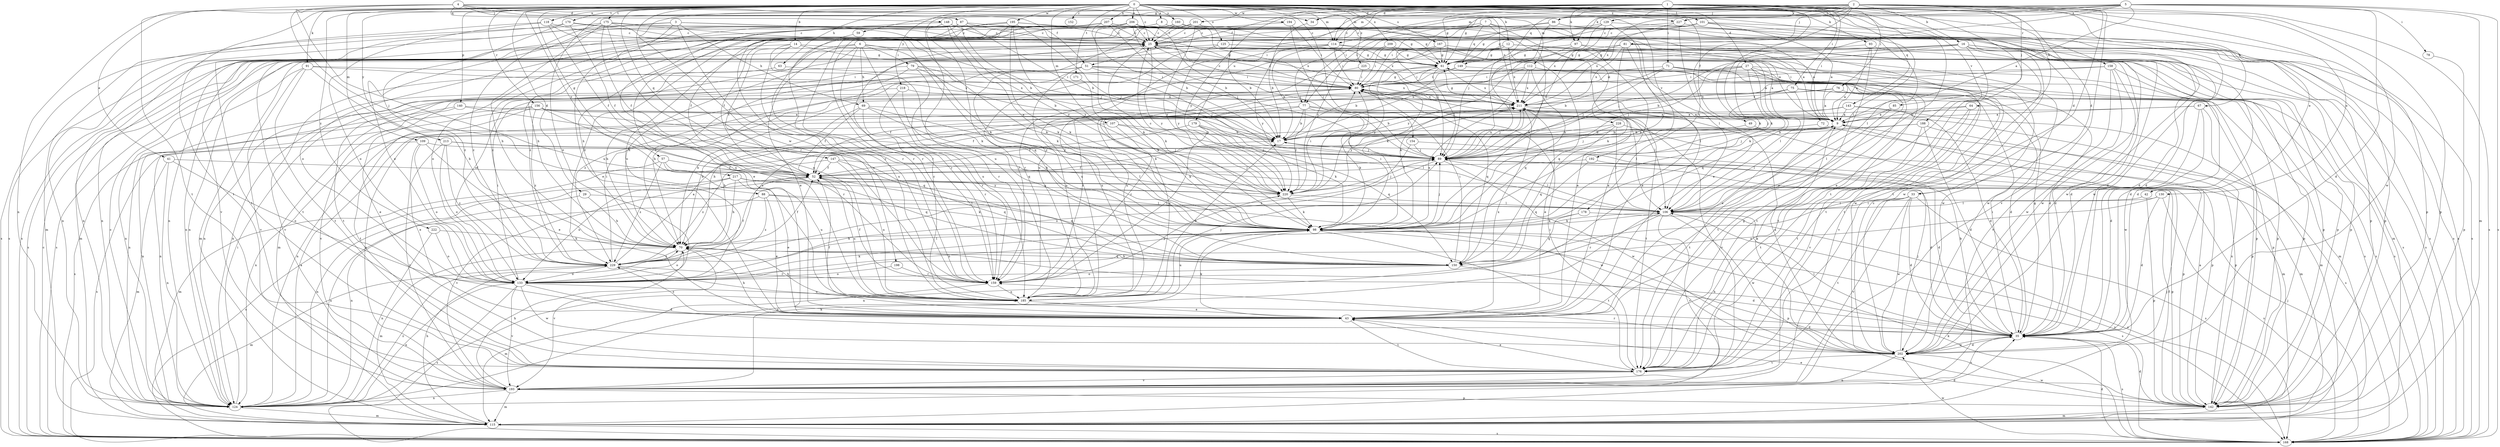 strict digraph  {
0;
1;
2;
3;
4;
5;
6;
7;
8;
9;
12;
14;
16;
17;
25;
27;
29;
33;
34;
35;
41;
42;
43;
49;
51;
52;
57;
59;
61;
63;
64;
67;
69;
70;
71;
72;
75;
76;
77;
78;
79;
80;
81;
85;
86;
87;
88;
89;
91;
93;
97;
98;
101;
106;
107;
109;
112;
114;
115;
118;
124;
125;
129;
130;
133;
140;
142;
143;
147;
148;
149;
150;
152;
154;
156;
158;
159;
160;
167;
168;
170;
171;
175;
176;
178;
179;
185;
188;
192;
193;
194;
195;
198;
201;
202;
206;
207;
209;
211;
213;
217;
218;
220;
222;
225;
227;
228;
229;
0 -> 8  [label=a];
0 -> 12  [label=b];
0 -> 14  [label=b];
0 -> 25  [label=c];
0 -> 27  [label=d];
0 -> 29  [label=d];
0 -> 33  [label=d];
0 -> 41  [label=e];
0 -> 42  [label=e];
0 -> 49  [label=f];
0 -> 57  [label=g];
0 -> 63  [label=h];
0 -> 91  [label=k];
0 -> 93  [label=k];
0 -> 101  [label=l];
0 -> 106  [label=l];
0 -> 107  [label=m];
0 -> 109  [label=m];
0 -> 112  [label=m];
0 -> 114  [label=m];
0 -> 118  [label=n];
0 -> 124  [label=n];
0 -> 125  [label=o];
0 -> 140  [label=p];
0 -> 143  [label=q];
0 -> 147  [label=q];
0 -> 152  [label=r];
0 -> 154  [label=r];
0 -> 156  [label=r];
0 -> 158  [label=r];
0 -> 159  [label=r];
0 -> 160  [label=s];
0 -> 167  [label=s];
0 -> 170  [label=t];
0 -> 171  [label=t];
0 -> 175  [label=t];
0 -> 176  [label=t];
0 -> 188  [label=v];
0 -> 192  [label=v];
0 -> 194  [label=w];
0 -> 195  [label=w];
0 -> 206  [label=x];
0 -> 207  [label=x];
0 -> 209  [label=x];
0 -> 213  [label=y];
0 -> 217  [label=y];
0 -> 218  [label=y];
0 -> 222  [label=z];
0 -> 225  [label=z];
0 -> 227  [label=z];
1 -> 33  [label=d];
1 -> 34  [label=d];
1 -> 51  [label=f];
1 -> 59  [label=g];
1 -> 61  [label=g];
1 -> 64  [label=h];
1 -> 67  [label=h];
1 -> 71  [label=i];
1 -> 72  [label=i];
1 -> 75  [label=i];
1 -> 76  [label=i];
1 -> 77  [label=i];
1 -> 97  [label=k];
1 -> 114  [label=m];
1 -> 142  [label=p];
1 -> 176  [label=t];
1 -> 178  [label=u];
1 -> 198  [label=w];
1 -> 201  [label=w];
1 -> 220  [label=y];
1 -> 227  [label=z];
2 -> 16  [label=b];
2 -> 34  [label=d];
2 -> 61  [label=g];
2 -> 77  [label=i];
2 -> 81  [label=j];
2 -> 85  [label=j];
2 -> 86  [label=j];
2 -> 97  [label=k];
2 -> 98  [label=k];
2 -> 114  [label=m];
2 -> 129  [label=o];
2 -> 130  [label=o];
2 -> 142  [label=p];
2 -> 168  [label=s];
2 -> 176  [label=t];
2 -> 179  [label=u];
2 -> 185  [label=u];
2 -> 193  [label=v];
2 -> 202  [label=w];
2 -> 211  [label=x];
3 -> 17  [label=b];
3 -> 25  [label=c];
3 -> 43  [label=e];
3 -> 69  [label=h];
3 -> 124  [label=n];
3 -> 133  [label=o];
3 -> 159  [label=r];
4 -> 34  [label=d];
4 -> 51  [label=f];
4 -> 87  [label=j];
4 -> 88  [label=j];
4 -> 106  [label=l];
4 -> 148  [label=q];
4 -> 176  [label=t];
4 -> 185  [label=u];
4 -> 211  [label=x];
5 -> 9  [label=a];
5 -> 35  [label=d];
5 -> 77  [label=i];
5 -> 78  [label=i];
5 -> 89  [label=j];
5 -> 98  [label=k];
5 -> 114  [label=m];
5 -> 115  [label=m];
5 -> 133  [label=o];
5 -> 149  [label=q];
5 -> 168  [label=s];
5 -> 227  [label=z];
6 -> 35  [label=d];
6 -> 43  [label=e];
6 -> 69  [label=h];
6 -> 70  [label=h];
6 -> 79  [label=i];
6 -> 98  [label=k];
6 -> 133  [label=o];
6 -> 159  [label=r];
6 -> 185  [label=u];
7 -> 25  [label=c];
7 -> 80  [label=i];
7 -> 89  [label=j];
7 -> 98  [label=k];
7 -> 149  [label=q];
7 -> 168  [label=s];
7 -> 228  [label=z];
8 -> 25  [label=c];
8 -> 35  [label=d];
8 -> 61  [label=g];
8 -> 124  [label=n];
8 -> 229  [label=z];
9 -> 17  [label=b];
9 -> 70  [label=h];
9 -> 106  [label=l];
9 -> 168  [label=s];
9 -> 176  [label=t];
12 -> 9  [label=a];
12 -> 43  [label=e];
12 -> 61  [label=g];
12 -> 70  [label=h];
12 -> 115  [label=m];
12 -> 124  [label=n];
12 -> 202  [label=w];
12 -> 211  [label=x];
14 -> 9  [label=a];
14 -> 52  [label=f];
14 -> 61  [label=g];
14 -> 98  [label=k];
14 -> 168  [label=s];
14 -> 185  [label=u];
16 -> 35  [label=d];
16 -> 43  [label=e];
16 -> 61  [label=g];
16 -> 89  [label=j];
16 -> 98  [label=k];
16 -> 168  [label=s];
16 -> 176  [label=t];
16 -> 202  [label=w];
16 -> 220  [label=y];
17 -> 89  [label=j];
25 -> 61  [label=g];
25 -> 80  [label=i];
25 -> 98  [label=k];
25 -> 115  [label=m];
25 -> 142  [label=p];
25 -> 176  [label=t];
25 -> 202  [label=w];
25 -> 220  [label=y];
27 -> 80  [label=i];
27 -> 89  [label=j];
27 -> 106  [label=l];
27 -> 150  [label=q];
27 -> 168  [label=s];
27 -> 176  [label=t];
27 -> 193  [label=v];
27 -> 229  [label=z];
29 -> 70  [label=h];
29 -> 106  [label=l];
29 -> 124  [label=n];
33 -> 35  [label=d];
33 -> 106  [label=l];
33 -> 124  [label=n];
33 -> 168  [label=s];
33 -> 176  [label=t];
33 -> 193  [label=v];
33 -> 202  [label=w];
34 -> 17  [label=b];
35 -> 17  [label=b];
35 -> 61  [label=g];
35 -> 70  [label=h];
35 -> 80  [label=i];
35 -> 106  [label=l];
35 -> 168  [label=s];
35 -> 193  [label=v];
35 -> 202  [label=w];
41 -> 52  [label=f];
41 -> 115  [label=m];
41 -> 124  [label=n];
41 -> 133  [label=o];
42 -> 106  [label=l];
42 -> 142  [label=p];
43 -> 35  [label=d];
43 -> 52  [label=f];
43 -> 70  [label=h];
43 -> 98  [label=k];
43 -> 176  [label=t];
43 -> 211  [label=x];
43 -> 229  [label=z];
49 -> 17  [label=b];
49 -> 142  [label=p];
51 -> 70  [label=h];
51 -> 80  [label=i];
51 -> 89  [label=j];
51 -> 106  [label=l];
51 -> 115  [label=m];
51 -> 124  [label=n];
51 -> 185  [label=u];
51 -> 211  [label=x];
52 -> 17  [label=b];
52 -> 89  [label=j];
52 -> 124  [label=n];
52 -> 150  [label=q];
52 -> 185  [label=u];
52 -> 193  [label=v];
52 -> 220  [label=y];
57 -> 52  [label=f];
57 -> 115  [label=m];
57 -> 150  [label=q];
57 -> 185  [label=u];
57 -> 229  [label=z];
59 -> 159  [label=r];
61 -> 80  [label=i];
61 -> 89  [label=j];
61 -> 185  [label=u];
61 -> 211  [label=x];
61 -> 220  [label=y];
63 -> 80  [label=i];
63 -> 193  [label=v];
64 -> 9  [label=a];
64 -> 176  [label=t];
64 -> 193  [label=v];
64 -> 229  [label=z];
67 -> 9  [label=a];
67 -> 35  [label=d];
67 -> 142  [label=p];
67 -> 159  [label=r];
67 -> 202  [label=w];
69 -> 9  [label=a];
69 -> 52  [label=f];
69 -> 70  [label=h];
69 -> 98  [label=k];
69 -> 159  [label=r];
69 -> 220  [label=y];
70 -> 52  [label=f];
70 -> 115  [label=m];
70 -> 133  [label=o];
70 -> 150  [label=q];
70 -> 193  [label=v];
70 -> 229  [label=z];
71 -> 9  [label=a];
71 -> 17  [label=b];
71 -> 35  [label=d];
71 -> 80  [label=i];
71 -> 89  [label=j];
71 -> 168  [label=s];
72 -> 17  [label=b];
72 -> 142  [label=p];
75 -> 35  [label=d];
75 -> 43  [label=e];
75 -> 70  [label=h];
75 -> 89  [label=j];
75 -> 115  [label=m];
75 -> 142  [label=p];
75 -> 211  [label=x];
76 -> 9  [label=a];
76 -> 52  [label=f];
76 -> 176  [label=t];
76 -> 211  [label=x];
77 -> 9  [label=a];
77 -> 17  [label=b];
77 -> 52  [label=f];
77 -> 98  [label=k];
77 -> 185  [label=u];
77 -> 193  [label=v];
77 -> 220  [label=y];
78 -> 142  [label=p];
79 -> 17  [label=b];
79 -> 70  [label=h];
79 -> 80  [label=i];
79 -> 159  [label=r];
79 -> 176  [label=t];
79 -> 211  [label=x];
80 -> 25  [label=c];
80 -> 61  [label=g];
80 -> 106  [label=l];
80 -> 150  [label=q];
80 -> 159  [label=r];
80 -> 193  [label=v];
80 -> 211  [label=x];
81 -> 17  [label=b];
81 -> 43  [label=e];
81 -> 61  [label=g];
81 -> 98  [label=k];
81 -> 115  [label=m];
81 -> 176  [label=t];
81 -> 211  [label=x];
85 -> 9  [label=a];
85 -> 106  [label=l];
86 -> 25  [label=c];
86 -> 61  [label=g];
86 -> 89  [label=j];
86 -> 168  [label=s];
86 -> 202  [label=w];
87 -> 17  [label=b];
87 -> 25  [label=c];
87 -> 89  [label=j];
87 -> 133  [label=o];
87 -> 159  [label=r];
87 -> 168  [label=s];
87 -> 211  [label=x];
88 -> 43  [label=e];
88 -> 98  [label=k];
88 -> 106  [label=l];
88 -> 124  [label=n];
88 -> 229  [label=z];
89 -> 52  [label=f];
89 -> 106  [label=l];
89 -> 133  [label=o];
89 -> 202  [label=w];
89 -> 211  [label=x];
91 -> 70  [label=h];
91 -> 80  [label=i];
91 -> 124  [label=n];
91 -> 176  [label=t];
91 -> 193  [label=v];
91 -> 211  [label=x];
93 -> 9  [label=a];
93 -> 43  [label=e];
93 -> 61  [label=g];
93 -> 168  [label=s];
97 -> 43  [label=e];
97 -> 61  [label=g];
97 -> 89  [label=j];
97 -> 142  [label=p];
98 -> 70  [label=h];
98 -> 80  [label=i];
98 -> 89  [label=j];
98 -> 133  [label=o];
98 -> 142  [label=p];
98 -> 168  [label=s];
98 -> 176  [label=t];
98 -> 185  [label=u];
98 -> 211  [label=x];
101 -> 9  [label=a];
101 -> 25  [label=c];
101 -> 52  [label=f];
101 -> 61  [label=g];
101 -> 106  [label=l];
101 -> 168  [label=s];
106 -> 98  [label=k];
106 -> 124  [label=n];
106 -> 159  [label=r];
106 -> 168  [label=s];
106 -> 193  [label=v];
106 -> 202  [label=w];
107 -> 17  [label=b];
107 -> 98  [label=k];
107 -> 106  [label=l];
107 -> 124  [label=n];
109 -> 43  [label=e];
109 -> 89  [label=j];
109 -> 133  [label=o];
109 -> 168  [label=s];
109 -> 193  [label=v];
112 -> 80  [label=i];
112 -> 98  [label=k];
112 -> 142  [label=p];
112 -> 150  [label=q];
112 -> 168  [label=s];
112 -> 185  [label=u];
112 -> 211  [label=x];
114 -> 17  [label=b];
114 -> 61  [label=g];
114 -> 80  [label=i];
114 -> 142  [label=p];
114 -> 159  [label=r];
114 -> 185  [label=u];
114 -> 220  [label=y];
115 -> 35  [label=d];
115 -> 70  [label=h];
115 -> 89  [label=j];
115 -> 168  [label=s];
118 -> 25  [label=c];
118 -> 52  [label=f];
118 -> 98  [label=k];
118 -> 124  [label=n];
118 -> 133  [label=o];
124 -> 9  [label=a];
124 -> 25  [label=c];
124 -> 80  [label=i];
124 -> 115  [label=m];
124 -> 229  [label=z];
125 -> 61  [label=g];
125 -> 168  [label=s];
125 -> 220  [label=y];
129 -> 25  [label=c];
129 -> 89  [label=j];
129 -> 98  [label=k];
129 -> 202  [label=w];
129 -> 211  [label=x];
129 -> 220  [label=y];
130 -> 35  [label=d];
130 -> 106  [label=l];
130 -> 133  [label=o];
130 -> 168  [label=s];
133 -> 35  [label=d];
133 -> 80  [label=i];
133 -> 98  [label=k];
133 -> 124  [label=n];
133 -> 168  [label=s];
133 -> 185  [label=u];
133 -> 193  [label=v];
133 -> 202  [label=w];
140 -> 9  [label=a];
140 -> 43  [label=e];
140 -> 124  [label=n];
140 -> 150  [label=q];
142 -> 9  [label=a];
142 -> 35  [label=d];
142 -> 43  [label=e];
142 -> 52  [label=f];
142 -> 115  [label=m];
142 -> 202  [label=w];
142 -> 211  [label=x];
143 -> 9  [label=a];
143 -> 35  [label=d];
143 -> 70  [label=h];
143 -> 115  [label=m];
143 -> 124  [label=n];
147 -> 35  [label=d];
147 -> 52  [label=f];
147 -> 150  [label=q];
147 -> 185  [label=u];
147 -> 229  [label=z];
148 -> 25  [label=c];
148 -> 98  [label=k];
148 -> 150  [label=q];
148 -> 185  [label=u];
148 -> 220  [label=y];
149 -> 17  [label=b];
149 -> 80  [label=i];
149 -> 176  [label=t];
150 -> 35  [label=d];
150 -> 70  [label=h];
150 -> 80  [label=i];
150 -> 133  [label=o];
154 -> 89  [label=j];
154 -> 142  [label=p];
154 -> 229  [label=z];
156 -> 9  [label=a];
156 -> 106  [label=l];
156 -> 124  [label=n];
156 -> 159  [label=r];
156 -> 168  [label=s];
156 -> 176  [label=t];
156 -> 220  [label=y];
156 -> 229  [label=z];
158 -> 17  [label=b];
158 -> 35  [label=d];
158 -> 80  [label=i];
158 -> 142  [label=p];
158 -> 193  [label=v];
158 -> 202  [label=w];
159 -> 52  [label=f];
159 -> 115  [label=m];
159 -> 185  [label=u];
159 -> 220  [label=y];
160 -> 25  [label=c];
160 -> 70  [label=h];
160 -> 80  [label=i];
160 -> 142  [label=p];
160 -> 168  [label=s];
160 -> 185  [label=u];
160 -> 202  [label=w];
167 -> 35  [label=d];
167 -> 61  [label=g];
167 -> 98  [label=k];
167 -> 124  [label=n];
167 -> 150  [label=q];
168 -> 25  [label=c];
168 -> 35  [label=d];
168 -> 89  [label=j];
168 -> 98  [label=k];
168 -> 202  [label=w];
170 -> 9  [label=a];
170 -> 25  [label=c];
170 -> 52  [label=f];
170 -> 115  [label=m];
170 -> 229  [label=z];
171 -> 98  [label=k];
175 -> 9  [label=a];
175 -> 25  [label=c];
175 -> 52  [label=f];
175 -> 70  [label=h];
175 -> 98  [label=k];
175 -> 168  [label=s];
175 -> 185  [label=u];
175 -> 229  [label=z];
176 -> 43  [label=e];
176 -> 61  [label=g];
176 -> 80  [label=i];
176 -> 193  [label=v];
178 -> 98  [label=k];
178 -> 150  [label=q];
178 -> 168  [label=s];
179 -> 17  [label=b];
179 -> 52  [label=f];
179 -> 98  [label=k];
179 -> 150  [label=q];
179 -> 159  [label=r];
185 -> 17  [label=b];
185 -> 25  [label=c];
185 -> 43  [label=e];
185 -> 70  [label=h];
185 -> 89  [label=j];
188 -> 17  [label=b];
188 -> 35  [label=d];
188 -> 89  [label=j];
188 -> 115  [label=m];
188 -> 176  [label=t];
192 -> 35  [label=d];
192 -> 52  [label=f];
192 -> 150  [label=q];
193 -> 70  [label=h];
193 -> 98  [label=k];
193 -> 115  [label=m];
193 -> 124  [label=n];
193 -> 142  [label=p];
193 -> 211  [label=x];
194 -> 25  [label=c];
194 -> 80  [label=i];
194 -> 89  [label=j];
195 -> 25  [label=c];
195 -> 70  [label=h];
195 -> 89  [label=j];
195 -> 98  [label=k];
195 -> 133  [label=o];
195 -> 159  [label=r];
195 -> 185  [label=u];
195 -> 211  [label=x];
195 -> 220  [label=y];
198 -> 133  [label=o];
198 -> 159  [label=r];
201 -> 17  [label=b];
201 -> 25  [label=c];
201 -> 133  [label=o];
201 -> 168  [label=s];
201 -> 220  [label=y];
201 -> 229  [label=z];
202 -> 9  [label=a];
202 -> 25  [label=c];
202 -> 35  [label=d];
202 -> 89  [label=j];
202 -> 124  [label=n];
202 -> 159  [label=r];
202 -> 176  [label=t];
202 -> 211  [label=x];
206 -> 17  [label=b];
206 -> 25  [label=c];
206 -> 35  [label=d];
206 -> 89  [label=j];
206 -> 98  [label=k];
206 -> 106  [label=l];
206 -> 124  [label=n];
206 -> 159  [label=r];
206 -> 193  [label=v];
207 -> 9  [label=a];
207 -> 17  [label=b];
207 -> 25  [label=c];
207 -> 35  [label=d];
207 -> 43  [label=e];
207 -> 52  [label=f];
207 -> 61  [label=g];
207 -> 89  [label=j];
207 -> 176  [label=t];
207 -> 229  [label=z];
209 -> 61  [label=g];
209 -> 80  [label=i];
209 -> 159  [label=r];
209 -> 202  [label=w];
211 -> 9  [label=a];
211 -> 17  [label=b];
211 -> 43  [label=e];
211 -> 61  [label=g];
211 -> 80  [label=i];
211 -> 89  [label=j];
211 -> 176  [label=t];
211 -> 220  [label=y];
213 -> 43  [label=e];
213 -> 89  [label=j];
213 -> 106  [label=l];
213 -> 133  [label=o];
213 -> 229  [label=z];
217 -> 43  [label=e];
217 -> 70  [label=h];
217 -> 133  [label=o];
217 -> 142  [label=p];
217 -> 168  [label=s];
217 -> 202  [label=w];
217 -> 220  [label=y];
218 -> 124  [label=n];
218 -> 150  [label=q];
218 -> 159  [label=r];
218 -> 211  [label=x];
220 -> 25  [label=c];
220 -> 80  [label=i];
220 -> 89  [label=j];
220 -> 98  [label=k];
220 -> 106  [label=l];
222 -> 70  [label=h];
222 -> 124  [label=n];
222 -> 133  [label=o];
225 -> 80  [label=i];
225 -> 124  [label=n];
225 -> 142  [label=p];
227 -> 25  [label=c];
227 -> 43  [label=e];
227 -> 142  [label=p];
227 -> 211  [label=x];
228 -> 17  [label=b];
228 -> 89  [label=j];
228 -> 106  [label=l];
228 -> 115  [label=m];
228 -> 150  [label=q];
229 -> 9  [label=a];
229 -> 35  [label=d];
229 -> 52  [label=f];
229 -> 80  [label=i];
229 -> 106  [label=l];
229 -> 115  [label=m];
229 -> 133  [label=o];
229 -> 159  [label=r];
}
